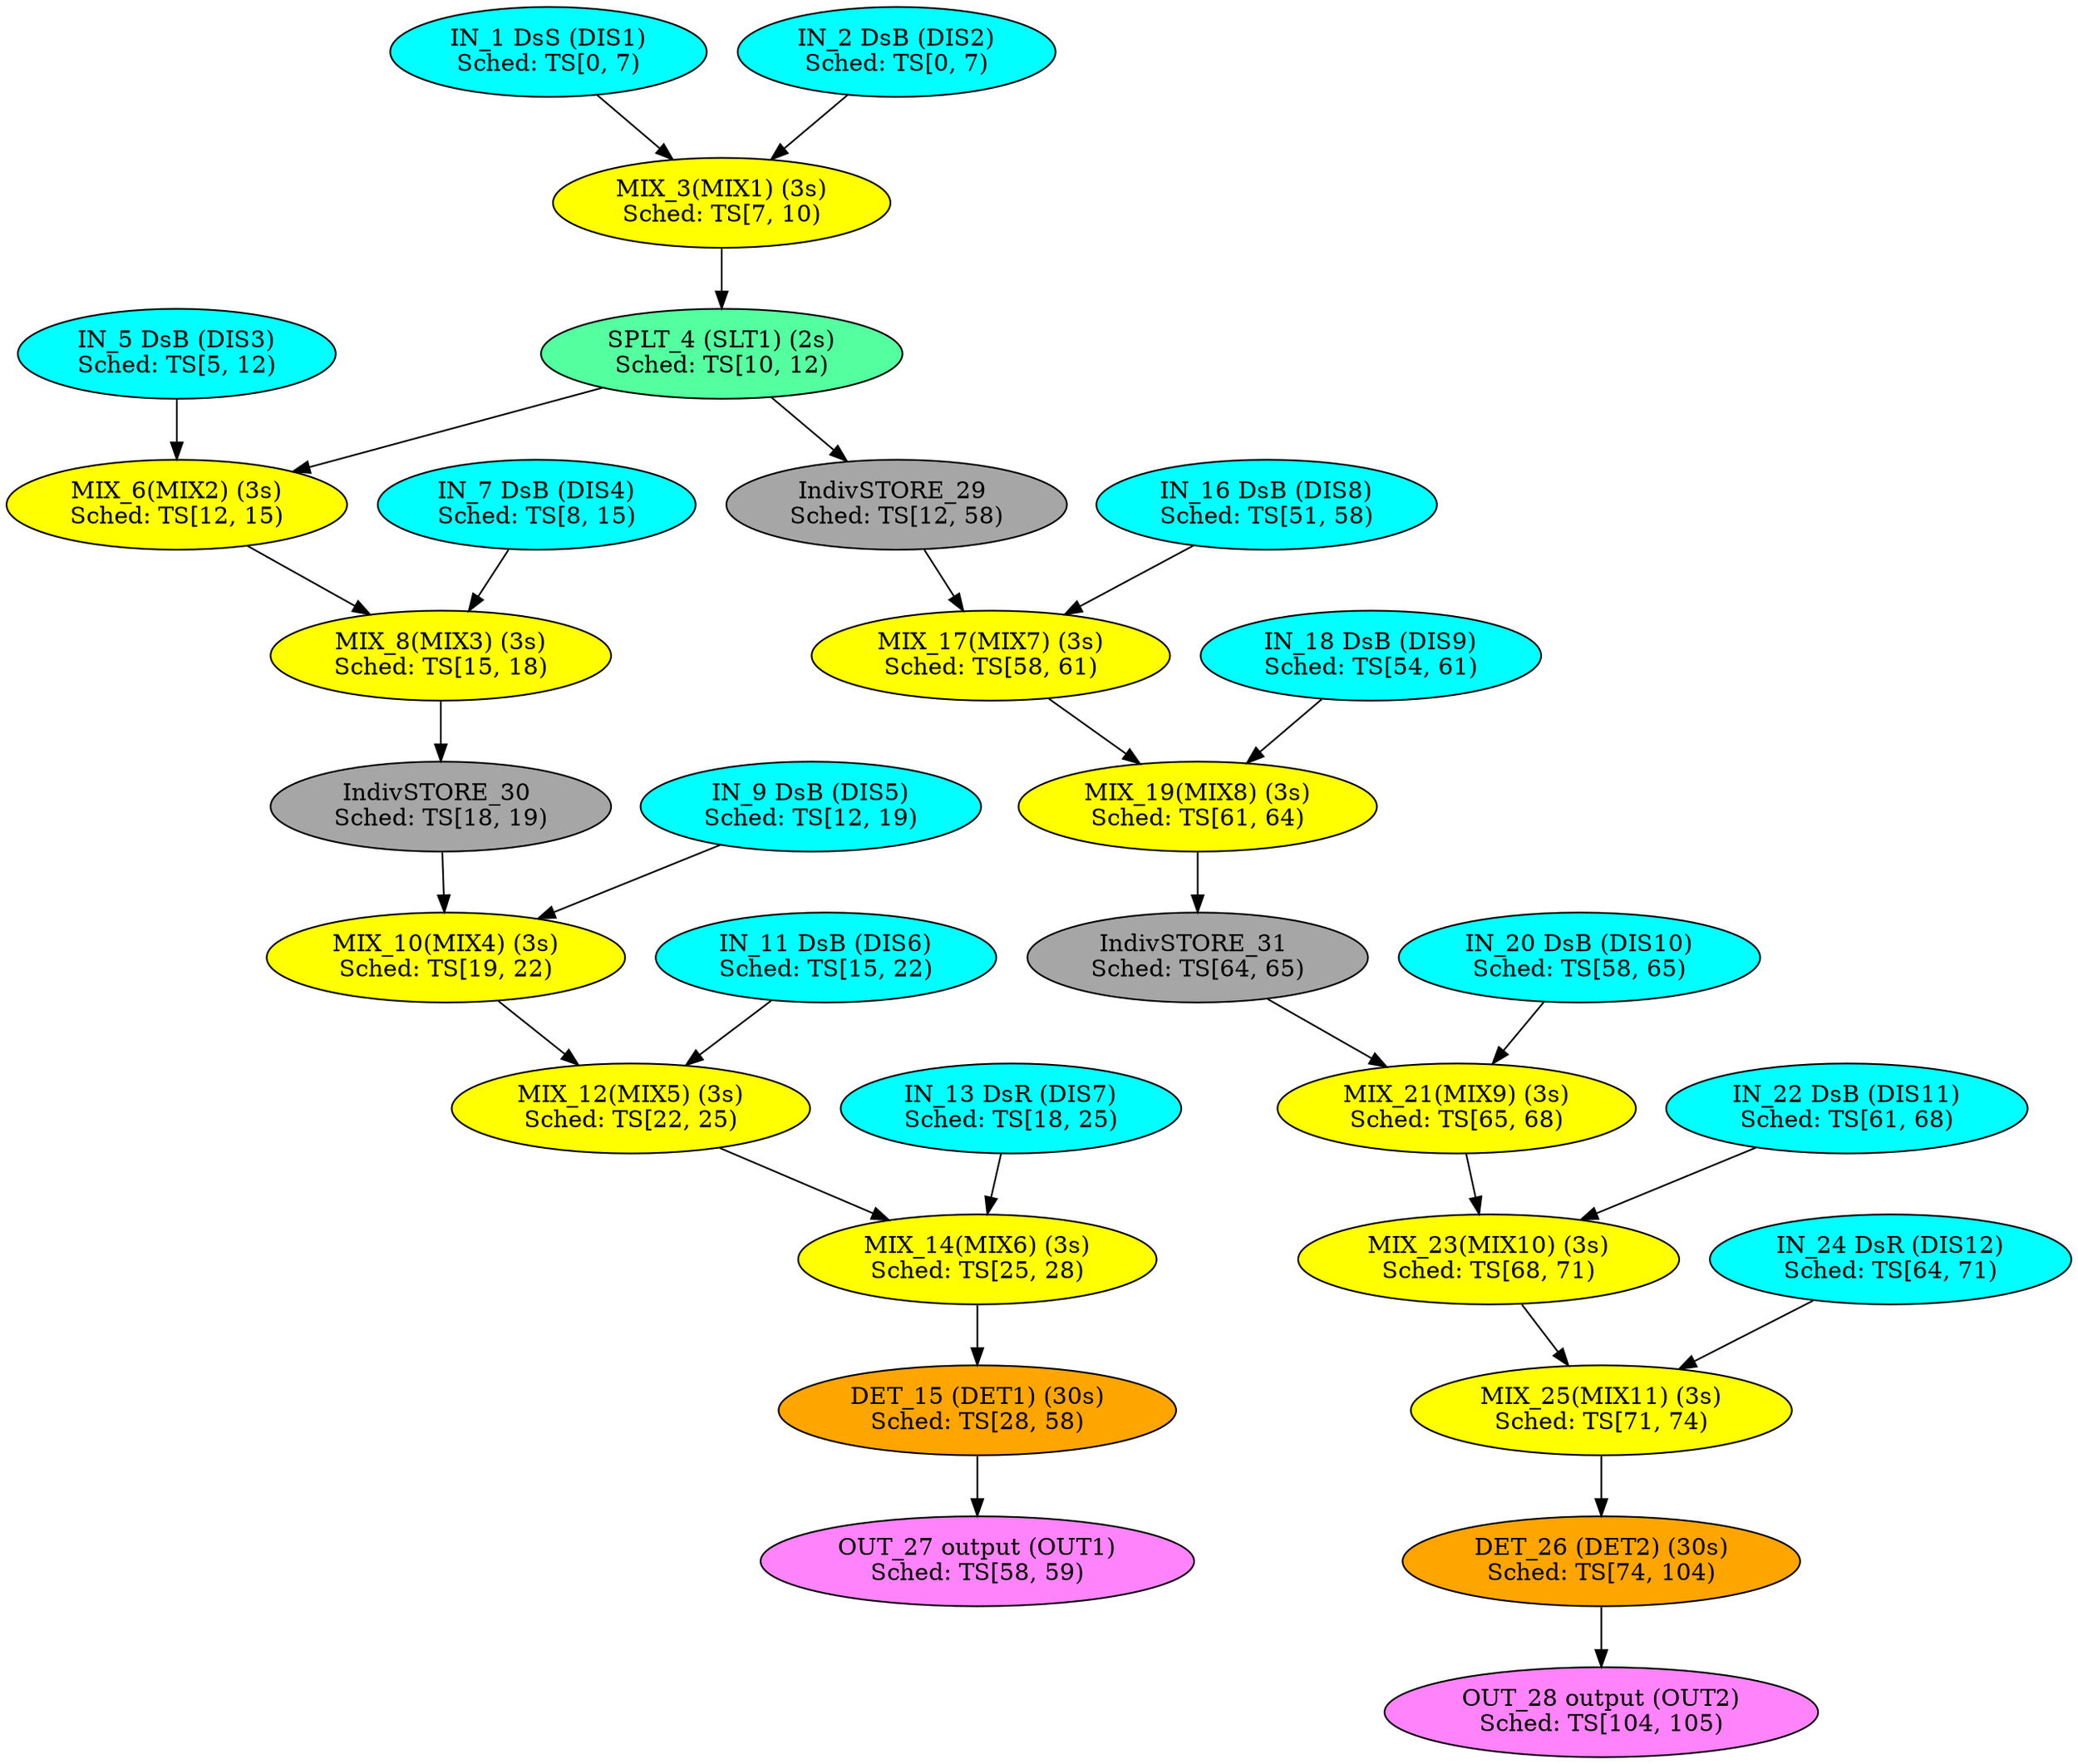 digraph G {
1 [label = "IN_1 DsS (DIS1)\nSched: TS[0, 7)\n" fillcolor=cyan, style=filled];
1 -> 3;
2 [label = "IN_2 DsB (DIS2)\nSched: TS[0, 7)\n" fillcolor=cyan, style=filled];
2 -> 3;
3 [label = "MIX_3(MIX1) (3s)\nSched: TS[7, 10)\n" fillcolor=yellow, style=filled];
3 -> 4;
4 [label = "SPLT_4 (SLT1) (2s)\nSched: TS[10, 12)\n" fillcolor=seagreen1, style=filled];
4 -> 6;
4 -> 29;
5 [label = "IN_5 DsB (DIS3)\nSched: TS[5, 12)\n" fillcolor=cyan, style=filled];
5 -> 6;
6 [label = "MIX_6(MIX2) (3s)\nSched: TS[12, 15)\n" fillcolor=yellow, style=filled];
6 -> 8;
7 [label = "IN_7 DsB (DIS4)\nSched: TS[8, 15)\n" fillcolor=cyan, style=filled];
7 -> 8;
8 [label = "MIX_8(MIX3) (3s)\nSched: TS[15, 18)\n" fillcolor=yellow, style=filled];
8 -> 30;
9 [label = "IN_9 DsB (DIS5)\nSched: TS[12, 19)\n" fillcolor=cyan, style=filled];
9 -> 10;
10 [label = "MIX_10(MIX4) (3s)\nSched: TS[19, 22)\n" fillcolor=yellow, style=filled];
10 -> 12;
11 [label = "IN_11 DsB (DIS6)\nSched: TS[15, 22)\n" fillcolor=cyan, style=filled];
11 -> 12;
12 [label = "MIX_12(MIX5) (3s)\nSched: TS[22, 25)\n" fillcolor=yellow, style=filled];
12 -> 14;
13 [label = "IN_13 DsR (DIS7)\nSched: TS[18, 25)\n" fillcolor=cyan, style=filled];
13 -> 14;
14 [label = "MIX_14(MIX6) (3s)\nSched: TS[25, 28)\n" fillcolor=yellow, style=filled];
14 -> 15;
15 [label = "DET_15 (DET1) (30s)\nSched: TS[28, 58)\n" fillcolor=orange, style=filled];
15 -> 27;
16 [label = "IN_16 DsB (DIS8)\nSched: TS[51, 58)\n" fillcolor=cyan, style=filled];
16 -> 17;
17 [label = "MIX_17(MIX7) (3s)\nSched: TS[58, 61)\n" fillcolor=yellow, style=filled];
17 -> 19;
18 [label = "IN_18 DsB (DIS9)\nSched: TS[54, 61)\n" fillcolor=cyan, style=filled];
18 -> 19;
19 [label = "MIX_19(MIX8) (3s)\nSched: TS[61, 64)\n" fillcolor=yellow, style=filled];
19 -> 31;
20 [label = "IN_20 DsB (DIS10)\nSched: TS[58, 65)\n" fillcolor=cyan, style=filled];
20 -> 21;
21 [label = "MIX_21(MIX9) (3s)\nSched: TS[65, 68)\n" fillcolor=yellow, style=filled];
21 -> 23;
22 [label = "IN_22 DsB (DIS11)\nSched: TS[61, 68)\n" fillcolor=cyan, style=filled];
22 -> 23;
23 [label = "MIX_23(MIX10) (3s)\nSched: TS[68, 71)\n" fillcolor=yellow, style=filled];
23 -> 25;
24 [label = "IN_24 DsR (DIS12)\nSched: TS[64, 71)\n" fillcolor=cyan, style=filled];
24 -> 25;
25 [label = "MIX_25(MIX11) (3s)\nSched: TS[71, 74)\n" fillcolor=yellow, style=filled];
25 -> 26;
26 [label = "DET_26 (DET2) (30s)\nSched: TS[74, 104)\n" fillcolor=orange, style=filled];
26 -> 28;
27 [label = "OUT_27 output (OUT1)\nSched: TS[58, 59)\n" fillcolor=orchid1, style=filled];
28 [label = "OUT_28 output (OUT2)\nSched: TS[104, 105)\n" fillcolor=orchid1, style=filled];
29 [label = "IndivSTORE_29 \nSched: TS[12, 58)\n" fillcolor=grey65, style=filled];
29 -> 17;
30 [label = "IndivSTORE_30 \nSched: TS[18, 19)\n" fillcolor=grey65, style=filled];
30 -> 10;
31 [label = "IndivSTORE_31 \nSched: TS[64, 65)\n" fillcolor=grey65, style=filled];
31 -> 21;
}
